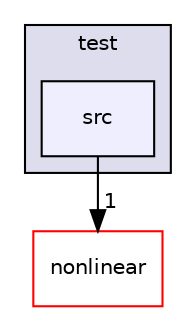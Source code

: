 digraph "D:/A_github repos/PCSC_Non_Linear_Systems/Non_Linear_Systems/test/src" {
  compound=true
  node [ fontsize="10", fontname="Helvetica"];
  edge [ labelfontsize="10", labelfontname="Helvetica"];
  subgraph clusterdir_13e138d54eb8818da29c3992edef070a {
    graph [ bgcolor="#ddddee", pencolor="black", label="test" fontname="Helvetica", fontsize="10", URL="dir_13e138d54eb8818da29c3992edef070a.html"]
  dir_7440c80a84150c89eded6c163cdc56e5 [shape=box, label="src", style="filled", fillcolor="#eeeeff", pencolor="black", URL="dir_7440c80a84150c89eded6c163cdc56e5.html"];
  }
  dir_0f491f0ad73f313623f5628e0647c8fe [shape=box label="nonlinear" fillcolor="white" style="filled" color="red" URL="dir_0f491f0ad73f313623f5628e0647c8fe.html"];
  dir_7440c80a84150c89eded6c163cdc56e5->dir_0f491f0ad73f313623f5628e0647c8fe [headlabel="1", labeldistance=1.5 headhref="dir_000003_000000.html"];
}
